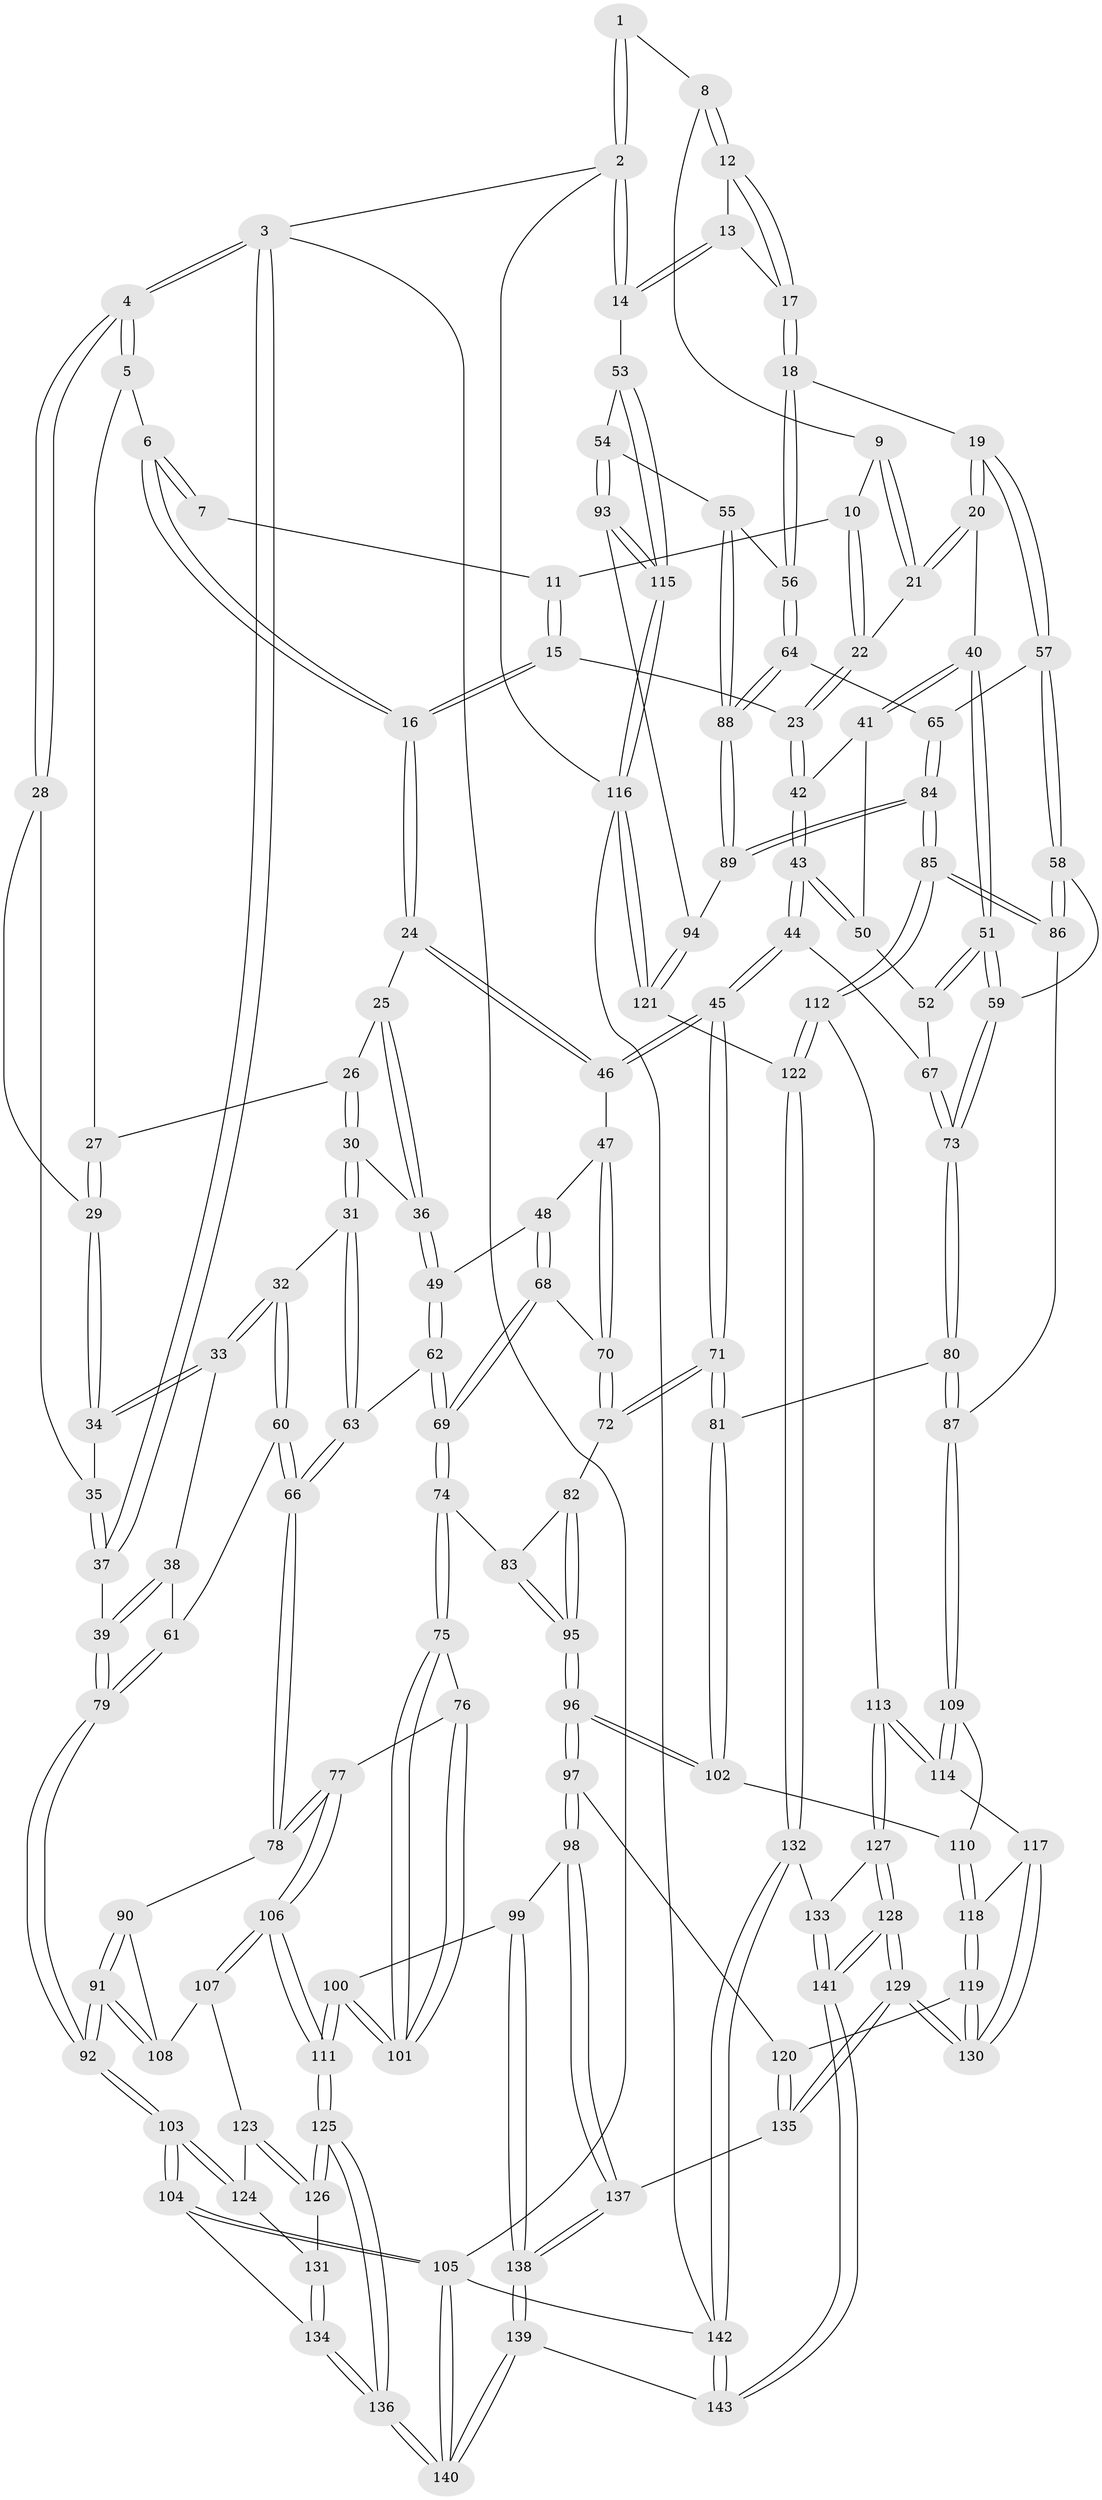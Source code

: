 // coarse degree distribution, {4: 0.3764705882352941, 7: 0.011764705882352941, 6: 0.058823529411764705, 2: 0.023529411764705882, 3: 0.2, 5: 0.32941176470588235}
// Generated by graph-tools (version 1.1) at 2025/42/03/06/25 10:42:32]
// undirected, 143 vertices, 354 edges
graph export_dot {
graph [start="1"]
  node [color=gray90,style=filled];
  1 [pos="+0.8230375717839271+0"];
  2 [pos="+1+0"];
  3 [pos="+0+0"];
  4 [pos="+0+0"];
  5 [pos="+0.38193423464929666+0"];
  6 [pos="+0.43363882252434427+0"];
  7 [pos="+0.5229672442853317+0"];
  8 [pos="+0.8237588961386823+0"];
  9 [pos="+0.7728211308816088+0.04030911703109928"];
  10 [pos="+0.6824858084680672+0.1349903691704696"];
  11 [pos="+0.6495953418144198+0.13216069143703374"];
  12 [pos="+0.8950095454366042+0.11783093393845492"];
  13 [pos="+1+0.19207130065005976"];
  14 [pos="+1+0.2732099912847677"];
  15 [pos="+0.5730774340853974+0.2013456638755297"];
  16 [pos="+0.49648536456593106+0.17082181474451008"];
  17 [pos="+0.8418322052978857+0.249853744928866"];
  18 [pos="+0.8287666193444405+0.2706768575928016"];
  19 [pos="+0.8119776687380228+0.268589802136209"];
  20 [pos="+0.7756449379153926+0.25221148947415084"];
  21 [pos="+0.7588532304859006+0.22043329091372563"];
  22 [pos="+0.6914434656430279+0.1899779882990875"];
  23 [pos="+0.5949760114795232+0.219147983175675"];
  24 [pos="+0.48237090455852594+0.19244989933466622"];
  25 [pos="+0.37401360652780047+0.21441984838413655"];
  26 [pos="+0.3008257284396805+0.1438632908428994"];
  27 [pos="+0.27380038033018844+0.008457920728646356"];
  28 [pos="+0.0883750314330999+0.043983884868096686"];
  29 [pos="+0.1823339745032944+0.09047718018900214"];
  30 [pos="+0.2750099177307726+0.28032388045940443"];
  31 [pos="+0.2132662354169378+0.28508398221145415"];
  32 [pos="+0.18136288833039418+0.27742201188015125"];
  33 [pos="+0.14904624483869508+0.245041756748334"];
  34 [pos="+0.14700767974541956+0.14497132089496695"];
  35 [pos="+0+0.11035253315514228"];
  36 [pos="+0.29673419125292316+0.28822569184915103"];
  37 [pos="+0+0.09154144624223695"];
  38 [pos="+0.06354330213869983+0.2737539137217028"];
  39 [pos="+0+0.2890736819207642"];
  40 [pos="+0.6898974424632031+0.2937940437573842"];
  41 [pos="+0.6150473034407706+0.25565534866031137"];
  42 [pos="+0.6065415954038959+0.2432780178203806"];
  43 [pos="+0.5140618252331411+0.3573269578096059"];
  44 [pos="+0.5075718130298361+0.3633168959320689"];
  45 [pos="+0.5040831034966864+0.3633686262098967"];
  46 [pos="+0.4587200835003805+0.3200924928819981"];
  47 [pos="+0.42134798031594806+0.3332073421552635"];
  48 [pos="+0.34479956619976665+0.33375666226433715"];
  49 [pos="+0.29955037574256865+0.29111265564014516"];
  50 [pos="+0.6058007873540284+0.29533089706224264"];
  51 [pos="+0.6713973150724035+0.3876657395337891"];
  52 [pos="+0.6100512067215499+0.36503248117570386"];
  53 [pos="+1+0.34474570621989004"];
  54 [pos="+1+0.3681046071012585"];
  55 [pos="+1+0.36294316533689974"];
  56 [pos="+0.8681749903678087+0.31334877593640226"];
  57 [pos="+0.720914827402836+0.421767333518254"];
  58 [pos="+0.7129434216491309+0.4219037647108818"];
  59 [pos="+0.677669723929078+0.3991753316330094"];
  60 [pos="+0.1249157283173696+0.4420840970402755"];
  61 [pos="+0.07756503323934653+0.39385577170207126"];
  62 [pos="+0.2592347713040141+0.4059437521873384"];
  63 [pos="+0.23940283406647284+0.3912016327330607"];
  64 [pos="+0.8080518176547588+0.4447431424893098"];
  65 [pos="+0.729423601400912+0.4252063169740142"];
  66 [pos="+0.1276998378661972+0.46337482166908706"];
  67 [pos="+0.5560679249648899+0.3756824492846194"];
  68 [pos="+0.31637257904946936+0.4313670556464443"];
  69 [pos="+0.3030936760782249+0.44642361580360124"];
  70 [pos="+0.4045411613433667+0.4380551812087658"];
  71 [pos="+0.4849880755465488+0.48809242975269174"];
  72 [pos="+0.4541175489137033+0.4934246813248327"];
  73 [pos="+0.5952411321814602+0.46531930239062413"];
  74 [pos="+0.29317471055422456+0.48077793061377677"];
  75 [pos="+0.28676105098944765+0.485136940796611"];
  76 [pos="+0.23798502660325338+0.5017438500048003"];
  77 [pos="+0.1768146832370511+0.513567063142293"];
  78 [pos="+0.12676032332026246+0.4772769180509664"];
  79 [pos="+0+0.2892368723282226"];
  80 [pos="+0.570078416794764+0.5240562533092668"];
  81 [pos="+0.5028572330932374+0.4996621213663326"];
  82 [pos="+0.45048983946407095+0.4962898973350886"];
  83 [pos="+0.3439495572278089+0.5100209706814977"];
  84 [pos="+0.7682688868295217+0.6087220338149598"];
  85 [pos="+0.7582085016790195+0.6169373212596263"];
  86 [pos="+0.6758732098193687+0.5318309781938907"];
  87 [pos="+0.5741572698156949+0.5294705754012824"];
  88 [pos="+0.8311626875699223+0.47802584761134864"];
  89 [pos="+0.8470423702419687+0.5562255340063122"];
  90 [pos="+0.11131214371238288+0.48364501958764844"];
  91 [pos="+0+0.5592398565584893"];
  92 [pos="+0+0.5721983015017993"];
  93 [pos="+0.8958052067248903+0.5605596967028453"];
  94 [pos="+0.8870545432075339+0.5648520794273365"];
  95 [pos="+0.3847723103531698+0.6602870100280502"];
  96 [pos="+0.3828020398084133+0.6824149391526264"];
  97 [pos="+0.3694605276875406+0.7156246559383839"];
  98 [pos="+0.3598425752313471+0.7227857322084574"];
  99 [pos="+0.35503383419290546+0.725198608797377"];
  100 [pos="+0.33140152034921855+0.7266356858031783"];
  101 [pos="+0.3258591162922074+0.7050390145621198"];
  102 [pos="+0.470846212871301+0.6166265297844091"];
  103 [pos="+0+0.647364390480499"];
  104 [pos="+0+0.6946664709944018"];
  105 [pos="+0+1"];
  106 [pos="+0.18738049933291745+0.631181659630803"];
  107 [pos="+0.13591182192082074+0.6455911651149666"];
  108 [pos="+0.09363868287596305+0.6119630249531504"];
  109 [pos="+0.5740847217686981+0.5312888842528297"];
  110 [pos="+0.5393101327005725+0.6033267720403913"];
  111 [pos="+0.2995136858608911+0.7351791764811187"];
  112 [pos="+0.7560811649638525+0.6233673452800187"];
  113 [pos="+0.7232568829953733+0.6705975112703078"];
  114 [pos="+0.6435207891974783+0.6687100688574935"];
  115 [pos="+1+0.6036124497786859"];
  116 [pos="+1+0.7896961983626392"];
  117 [pos="+0.6221026699301373+0.6791676999752476"];
  118 [pos="+0.5557045821154868+0.6855612149134114"];
  119 [pos="+0.5260194511561371+0.708198542254263"];
  120 [pos="+0.4626953420248798+0.7187934679549673"];
  121 [pos="+1+0.7988482362339515"];
  122 [pos="+0.9973107458279681+0.8005798427871132"];
  123 [pos="+0.1132323406236148+0.6641385457699601"];
  124 [pos="+0.021811256035728074+0.6860723269064504"];
  125 [pos="+0.21455697289851586+0.8287138217136037"];
  126 [pos="+0.12349118432820362+0.7625531917525394"];
  127 [pos="+0.7434757851477308+0.7904501846844705"];
  128 [pos="+0.6577127515666792+0.878514552936168"];
  129 [pos="+0.6207311807291509+0.8704974429907737"];
  130 [pos="+0.6077514003169152+0.8294597469645488"];
  131 [pos="+0.10413043314763538+0.7577292965417647"];
  132 [pos="+0.9725776815246775+0.8153081313566714"];
  133 [pos="+0.9220085068538646+0.828828798037362"];
  134 [pos="+0.030014784716674795+0.7928417183281827"];
  135 [pos="+0.5848787837964603+0.8797701866933293"];
  136 [pos="+0.17178969472204558+0.9473336492075476"];
  137 [pos="+0.5624821939323669+0.8898790512415922"];
  138 [pos="+0.4462977553790849+0.9888165979186145"];
  139 [pos="+0.3664709381256099+1"];
  140 [pos="+0.12067099133250103+1"];
  141 [pos="+0.7458744525422382+1"];
  142 [pos="+0.8734831971632174+1"];
  143 [pos="+0.757387071539182+1"];
  1 -- 2;
  1 -- 2;
  1 -- 8;
  2 -- 3;
  2 -- 14;
  2 -- 14;
  2 -- 116;
  3 -- 4;
  3 -- 4;
  3 -- 37;
  3 -- 37;
  3 -- 105;
  4 -- 5;
  4 -- 5;
  4 -- 28;
  4 -- 28;
  5 -- 6;
  5 -- 27;
  6 -- 7;
  6 -- 7;
  6 -- 16;
  6 -- 16;
  7 -- 11;
  8 -- 9;
  8 -- 12;
  8 -- 12;
  9 -- 10;
  9 -- 21;
  9 -- 21;
  10 -- 11;
  10 -- 22;
  10 -- 22;
  11 -- 15;
  11 -- 15;
  12 -- 13;
  12 -- 17;
  12 -- 17;
  13 -- 14;
  13 -- 14;
  13 -- 17;
  14 -- 53;
  15 -- 16;
  15 -- 16;
  15 -- 23;
  16 -- 24;
  16 -- 24;
  17 -- 18;
  17 -- 18;
  18 -- 19;
  18 -- 56;
  18 -- 56;
  19 -- 20;
  19 -- 20;
  19 -- 57;
  19 -- 57;
  20 -- 21;
  20 -- 21;
  20 -- 40;
  21 -- 22;
  22 -- 23;
  22 -- 23;
  23 -- 42;
  23 -- 42;
  24 -- 25;
  24 -- 46;
  24 -- 46;
  25 -- 26;
  25 -- 36;
  25 -- 36;
  26 -- 27;
  26 -- 30;
  26 -- 30;
  27 -- 29;
  27 -- 29;
  28 -- 29;
  28 -- 35;
  29 -- 34;
  29 -- 34;
  30 -- 31;
  30 -- 31;
  30 -- 36;
  31 -- 32;
  31 -- 63;
  31 -- 63;
  32 -- 33;
  32 -- 33;
  32 -- 60;
  32 -- 60;
  33 -- 34;
  33 -- 34;
  33 -- 38;
  34 -- 35;
  35 -- 37;
  35 -- 37;
  36 -- 49;
  36 -- 49;
  37 -- 39;
  38 -- 39;
  38 -- 39;
  38 -- 61;
  39 -- 79;
  39 -- 79;
  40 -- 41;
  40 -- 41;
  40 -- 51;
  40 -- 51;
  41 -- 42;
  41 -- 50;
  42 -- 43;
  42 -- 43;
  43 -- 44;
  43 -- 44;
  43 -- 50;
  43 -- 50;
  44 -- 45;
  44 -- 45;
  44 -- 67;
  45 -- 46;
  45 -- 46;
  45 -- 71;
  45 -- 71;
  46 -- 47;
  47 -- 48;
  47 -- 70;
  47 -- 70;
  48 -- 49;
  48 -- 68;
  48 -- 68;
  49 -- 62;
  49 -- 62;
  50 -- 52;
  51 -- 52;
  51 -- 52;
  51 -- 59;
  51 -- 59;
  52 -- 67;
  53 -- 54;
  53 -- 115;
  53 -- 115;
  54 -- 55;
  54 -- 93;
  54 -- 93;
  55 -- 56;
  55 -- 88;
  55 -- 88;
  56 -- 64;
  56 -- 64;
  57 -- 58;
  57 -- 58;
  57 -- 65;
  58 -- 59;
  58 -- 86;
  58 -- 86;
  59 -- 73;
  59 -- 73;
  60 -- 61;
  60 -- 66;
  60 -- 66;
  61 -- 79;
  61 -- 79;
  62 -- 63;
  62 -- 69;
  62 -- 69;
  63 -- 66;
  63 -- 66;
  64 -- 65;
  64 -- 88;
  64 -- 88;
  65 -- 84;
  65 -- 84;
  66 -- 78;
  66 -- 78;
  67 -- 73;
  67 -- 73;
  68 -- 69;
  68 -- 69;
  68 -- 70;
  69 -- 74;
  69 -- 74;
  70 -- 72;
  70 -- 72;
  71 -- 72;
  71 -- 72;
  71 -- 81;
  71 -- 81;
  72 -- 82;
  73 -- 80;
  73 -- 80;
  74 -- 75;
  74 -- 75;
  74 -- 83;
  75 -- 76;
  75 -- 101;
  75 -- 101;
  76 -- 77;
  76 -- 101;
  76 -- 101;
  77 -- 78;
  77 -- 78;
  77 -- 106;
  77 -- 106;
  78 -- 90;
  79 -- 92;
  79 -- 92;
  80 -- 81;
  80 -- 87;
  80 -- 87;
  81 -- 102;
  81 -- 102;
  82 -- 83;
  82 -- 95;
  82 -- 95;
  83 -- 95;
  83 -- 95;
  84 -- 85;
  84 -- 85;
  84 -- 89;
  84 -- 89;
  85 -- 86;
  85 -- 86;
  85 -- 112;
  85 -- 112;
  86 -- 87;
  87 -- 109;
  87 -- 109;
  88 -- 89;
  88 -- 89;
  89 -- 94;
  90 -- 91;
  90 -- 91;
  90 -- 108;
  91 -- 92;
  91 -- 92;
  91 -- 108;
  91 -- 108;
  92 -- 103;
  92 -- 103;
  93 -- 94;
  93 -- 115;
  93 -- 115;
  94 -- 121;
  94 -- 121;
  95 -- 96;
  95 -- 96;
  96 -- 97;
  96 -- 97;
  96 -- 102;
  96 -- 102;
  97 -- 98;
  97 -- 98;
  97 -- 120;
  98 -- 99;
  98 -- 137;
  98 -- 137;
  99 -- 100;
  99 -- 138;
  99 -- 138;
  100 -- 101;
  100 -- 101;
  100 -- 111;
  100 -- 111;
  102 -- 110;
  103 -- 104;
  103 -- 104;
  103 -- 124;
  103 -- 124;
  104 -- 105;
  104 -- 105;
  104 -- 134;
  105 -- 140;
  105 -- 140;
  105 -- 142;
  106 -- 107;
  106 -- 107;
  106 -- 111;
  106 -- 111;
  107 -- 108;
  107 -- 123;
  109 -- 110;
  109 -- 114;
  109 -- 114;
  110 -- 118;
  110 -- 118;
  111 -- 125;
  111 -- 125;
  112 -- 113;
  112 -- 122;
  112 -- 122;
  113 -- 114;
  113 -- 114;
  113 -- 127;
  113 -- 127;
  114 -- 117;
  115 -- 116;
  115 -- 116;
  116 -- 121;
  116 -- 121;
  116 -- 142;
  117 -- 118;
  117 -- 130;
  117 -- 130;
  118 -- 119;
  118 -- 119;
  119 -- 120;
  119 -- 130;
  119 -- 130;
  120 -- 135;
  120 -- 135;
  121 -- 122;
  122 -- 132;
  122 -- 132;
  123 -- 124;
  123 -- 126;
  123 -- 126;
  124 -- 131;
  125 -- 126;
  125 -- 126;
  125 -- 136;
  125 -- 136;
  126 -- 131;
  127 -- 128;
  127 -- 128;
  127 -- 133;
  128 -- 129;
  128 -- 129;
  128 -- 141;
  128 -- 141;
  129 -- 130;
  129 -- 130;
  129 -- 135;
  129 -- 135;
  131 -- 134;
  131 -- 134;
  132 -- 133;
  132 -- 142;
  132 -- 142;
  133 -- 141;
  133 -- 141;
  134 -- 136;
  134 -- 136;
  135 -- 137;
  136 -- 140;
  136 -- 140;
  137 -- 138;
  137 -- 138;
  138 -- 139;
  138 -- 139;
  139 -- 140;
  139 -- 140;
  139 -- 143;
  141 -- 143;
  141 -- 143;
  142 -- 143;
  142 -- 143;
}
